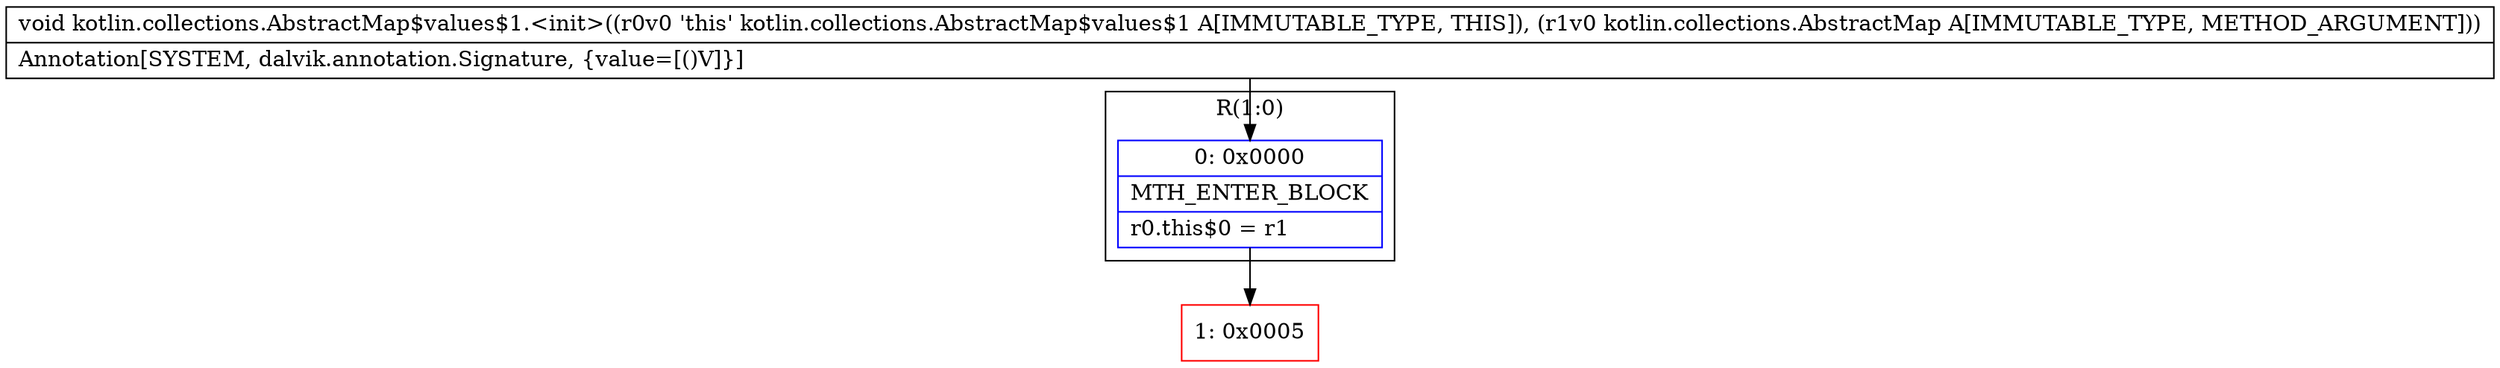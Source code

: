 digraph "CFG forkotlin.collections.AbstractMap$values$1.\<init\>(Lkotlin\/collections\/AbstractMap;)V" {
subgraph cluster_Region_1173904805 {
label = "R(1:0)";
node [shape=record,color=blue];
Node_0 [shape=record,label="{0\:\ 0x0000|MTH_ENTER_BLOCK\l|r0.this$0 = r1\l}"];
}
Node_1 [shape=record,color=red,label="{1\:\ 0x0005}"];
MethodNode[shape=record,label="{void kotlin.collections.AbstractMap$values$1.\<init\>((r0v0 'this' kotlin.collections.AbstractMap$values$1 A[IMMUTABLE_TYPE, THIS]), (r1v0 kotlin.collections.AbstractMap A[IMMUTABLE_TYPE, METHOD_ARGUMENT]))  | Annotation[SYSTEM, dalvik.annotation.Signature, \{value=[()V]\}]\l}"];
MethodNode -> Node_0;
Node_0 -> Node_1;
}

